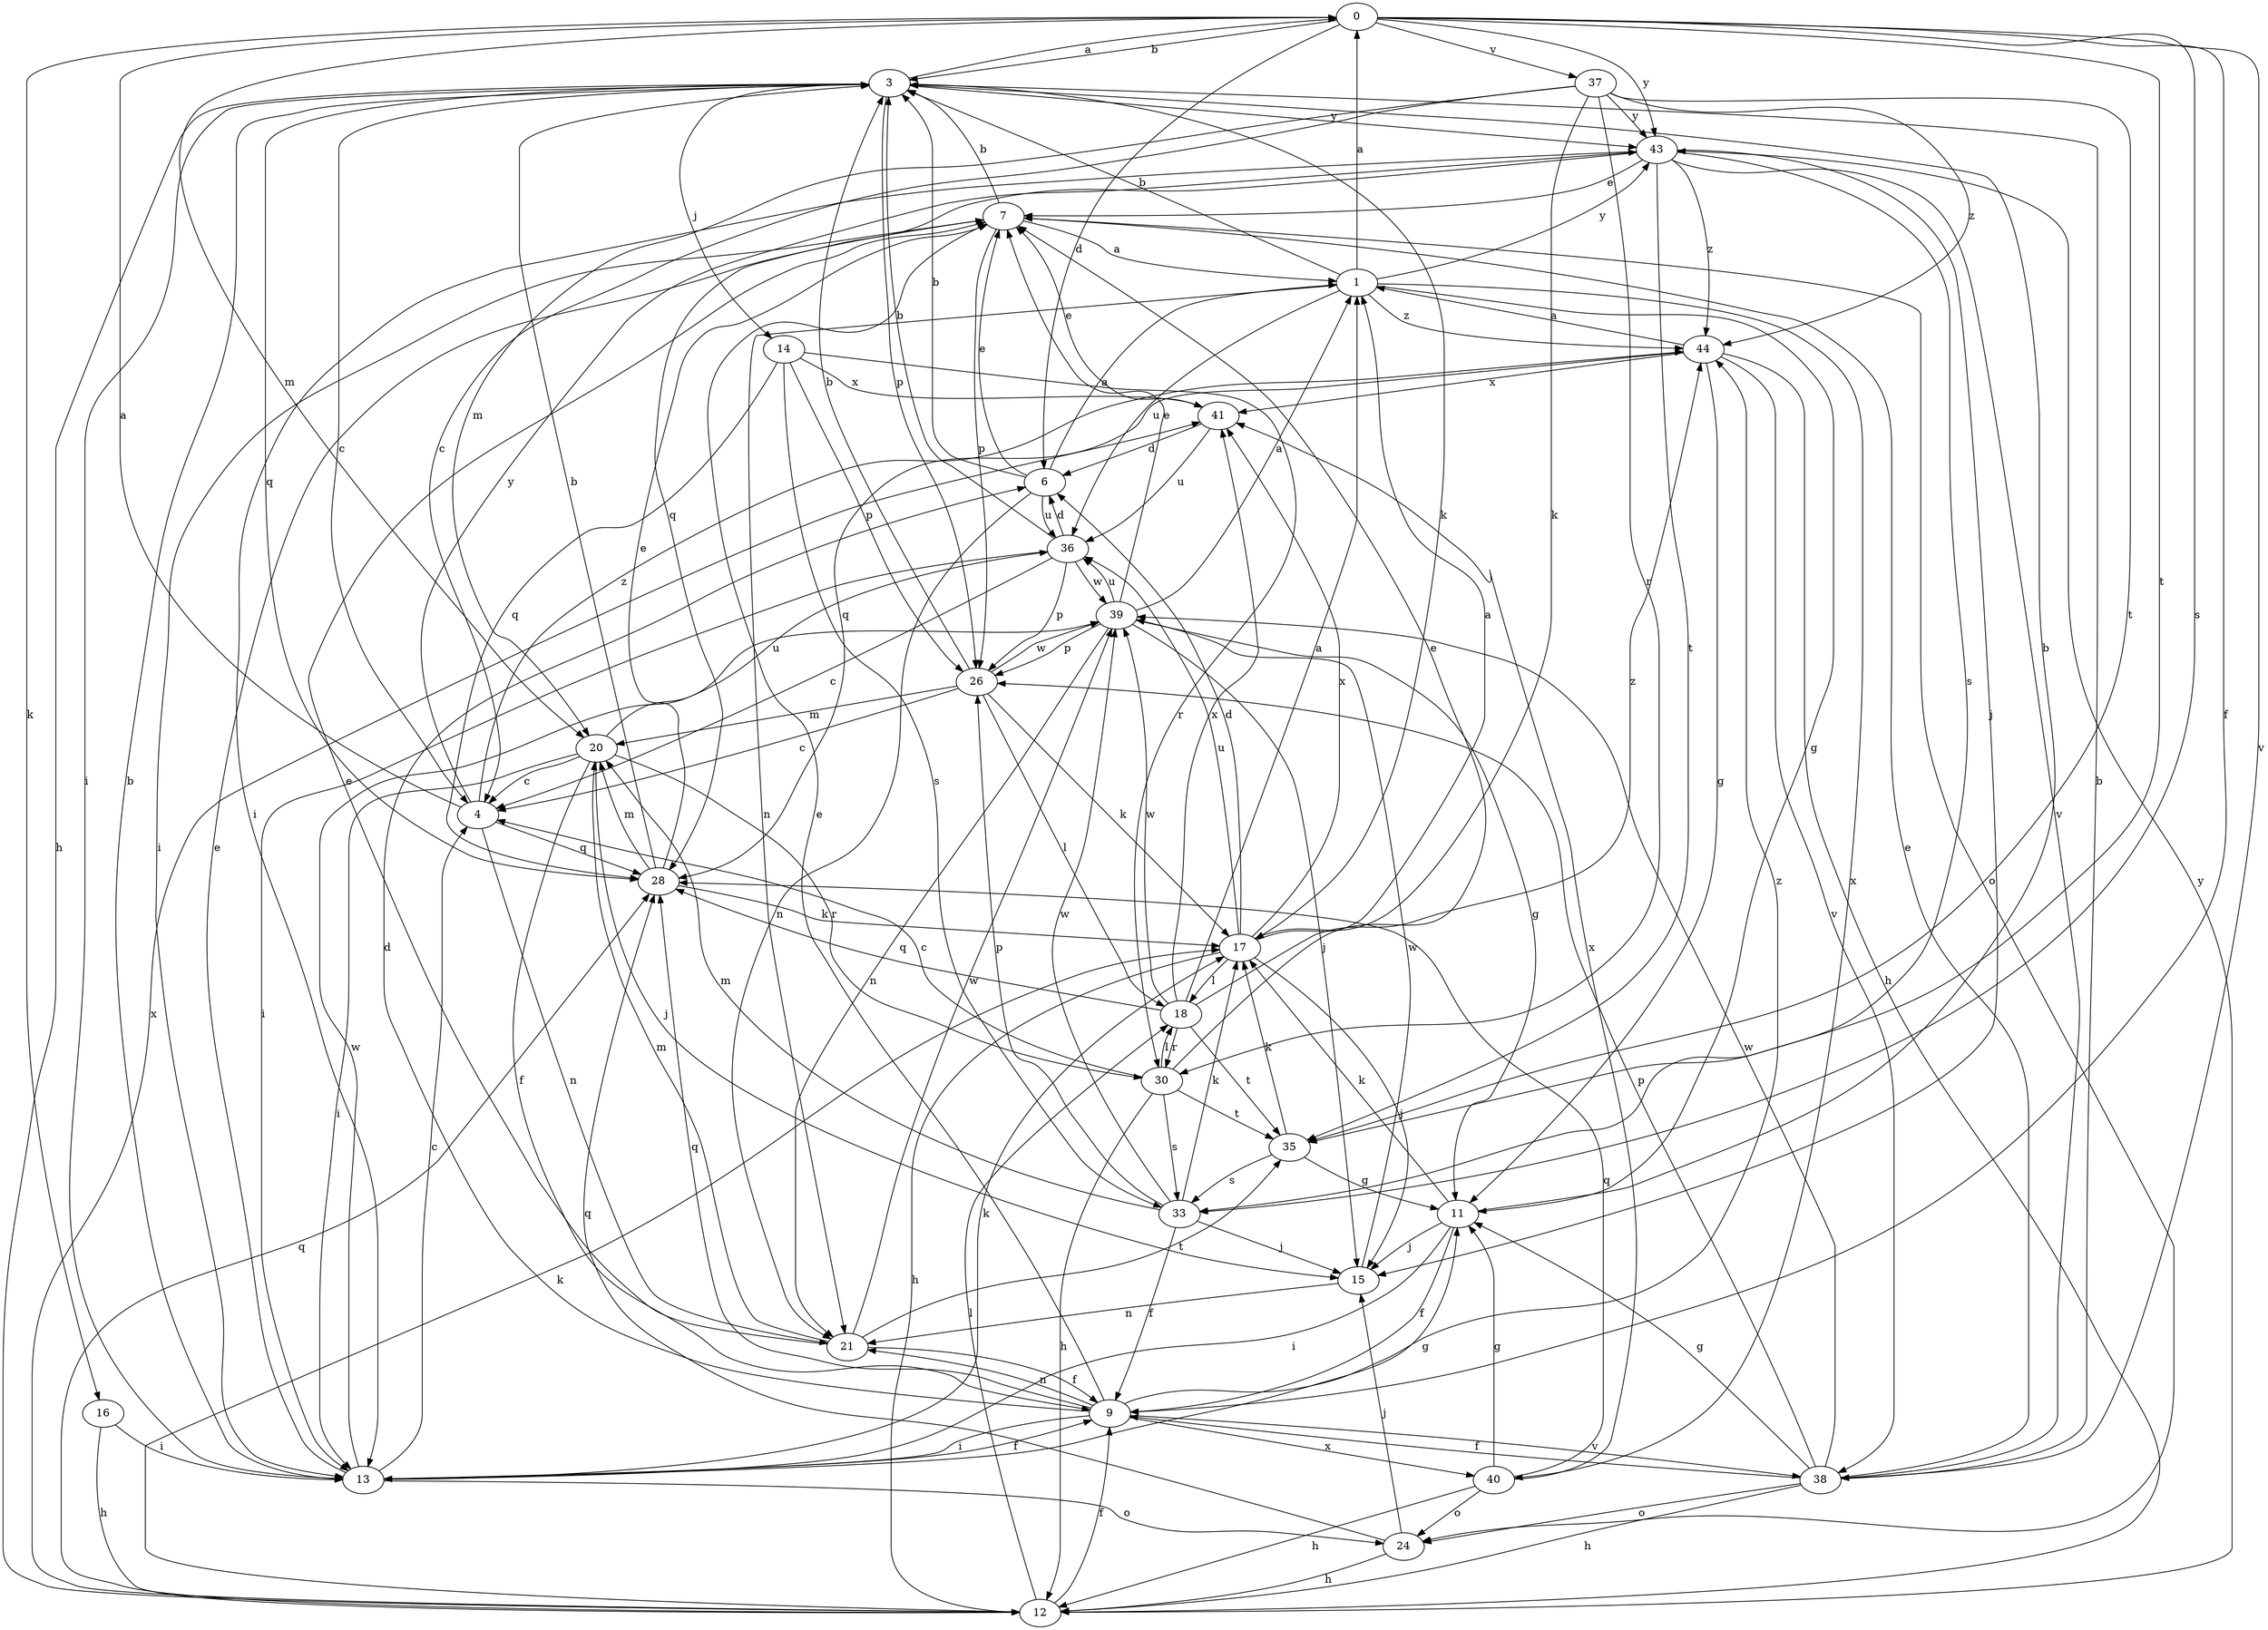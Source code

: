 strict digraph  {
0;
1;
3;
4;
6;
7;
9;
11;
12;
13;
14;
15;
16;
17;
18;
20;
21;
24;
26;
28;
30;
33;
35;
36;
37;
38;
39;
40;
41;
43;
44;
0 -> 3  [label=b];
0 -> 6  [label=d];
0 -> 9  [label=f];
0 -> 16  [label=k];
0 -> 20  [label=m];
0 -> 33  [label=s];
0 -> 35  [label=t];
0 -> 37  [label=v];
0 -> 38  [label=v];
0 -> 43  [label=y];
1 -> 0  [label=a];
1 -> 3  [label=b];
1 -> 11  [label=g];
1 -> 21  [label=n];
1 -> 36  [label=u];
1 -> 40  [label=x];
1 -> 43  [label=y];
1 -> 44  [label=z];
3 -> 0  [label=a];
3 -> 4  [label=c];
3 -> 12  [label=h];
3 -> 13  [label=i];
3 -> 14  [label=j];
3 -> 17  [label=k];
3 -> 26  [label=p];
3 -> 28  [label=q];
3 -> 43  [label=y];
4 -> 0  [label=a];
4 -> 21  [label=n];
4 -> 28  [label=q];
4 -> 43  [label=y];
4 -> 44  [label=z];
6 -> 1  [label=a];
6 -> 3  [label=b];
6 -> 7  [label=e];
6 -> 21  [label=n];
6 -> 36  [label=u];
7 -> 1  [label=a];
7 -> 3  [label=b];
7 -> 13  [label=i];
7 -> 24  [label=o];
7 -> 26  [label=p];
9 -> 6  [label=d];
9 -> 7  [label=e];
9 -> 13  [label=i];
9 -> 21  [label=n];
9 -> 28  [label=q];
9 -> 38  [label=v];
9 -> 40  [label=x];
9 -> 44  [label=z];
11 -> 3  [label=b];
11 -> 9  [label=f];
11 -> 13  [label=i];
11 -> 15  [label=j];
11 -> 17  [label=k];
12 -> 9  [label=f];
12 -> 17  [label=k];
12 -> 18  [label=l];
12 -> 28  [label=q];
12 -> 41  [label=x];
12 -> 43  [label=y];
13 -> 3  [label=b];
13 -> 4  [label=c];
13 -> 7  [label=e];
13 -> 9  [label=f];
13 -> 11  [label=g];
13 -> 17  [label=k];
13 -> 24  [label=o];
13 -> 39  [label=w];
14 -> 26  [label=p];
14 -> 28  [label=q];
14 -> 30  [label=r];
14 -> 33  [label=s];
14 -> 41  [label=x];
15 -> 21  [label=n];
15 -> 39  [label=w];
16 -> 12  [label=h];
16 -> 13  [label=i];
17 -> 1  [label=a];
17 -> 6  [label=d];
17 -> 12  [label=h];
17 -> 15  [label=j];
17 -> 18  [label=l];
17 -> 36  [label=u];
17 -> 41  [label=x];
18 -> 1  [label=a];
18 -> 28  [label=q];
18 -> 30  [label=r];
18 -> 35  [label=t];
18 -> 39  [label=w];
18 -> 41  [label=x];
18 -> 44  [label=z];
20 -> 4  [label=c];
20 -> 9  [label=f];
20 -> 13  [label=i];
20 -> 15  [label=j];
20 -> 30  [label=r];
20 -> 36  [label=u];
21 -> 7  [label=e];
21 -> 9  [label=f];
21 -> 20  [label=m];
21 -> 35  [label=t];
21 -> 39  [label=w];
24 -> 12  [label=h];
24 -> 15  [label=j];
24 -> 28  [label=q];
26 -> 3  [label=b];
26 -> 4  [label=c];
26 -> 17  [label=k];
26 -> 18  [label=l];
26 -> 20  [label=m];
26 -> 39  [label=w];
28 -> 3  [label=b];
28 -> 7  [label=e];
28 -> 17  [label=k];
28 -> 20  [label=m];
30 -> 4  [label=c];
30 -> 7  [label=e];
30 -> 12  [label=h];
30 -> 18  [label=l];
30 -> 33  [label=s];
30 -> 35  [label=t];
33 -> 9  [label=f];
33 -> 15  [label=j];
33 -> 17  [label=k];
33 -> 20  [label=m];
33 -> 26  [label=p];
33 -> 39  [label=w];
35 -> 11  [label=g];
35 -> 17  [label=k];
35 -> 33  [label=s];
36 -> 3  [label=b];
36 -> 4  [label=c];
36 -> 6  [label=d];
36 -> 13  [label=i];
36 -> 26  [label=p];
36 -> 39  [label=w];
37 -> 4  [label=c];
37 -> 17  [label=k];
37 -> 20  [label=m];
37 -> 30  [label=r];
37 -> 35  [label=t];
37 -> 43  [label=y];
37 -> 44  [label=z];
38 -> 3  [label=b];
38 -> 7  [label=e];
38 -> 9  [label=f];
38 -> 11  [label=g];
38 -> 12  [label=h];
38 -> 24  [label=o];
38 -> 26  [label=p];
38 -> 39  [label=w];
39 -> 1  [label=a];
39 -> 7  [label=e];
39 -> 11  [label=g];
39 -> 15  [label=j];
39 -> 21  [label=n];
39 -> 26  [label=p];
39 -> 36  [label=u];
40 -> 11  [label=g];
40 -> 12  [label=h];
40 -> 24  [label=o];
40 -> 28  [label=q];
40 -> 41  [label=x];
41 -> 6  [label=d];
41 -> 7  [label=e];
41 -> 36  [label=u];
43 -> 7  [label=e];
43 -> 13  [label=i];
43 -> 15  [label=j];
43 -> 28  [label=q];
43 -> 33  [label=s];
43 -> 35  [label=t];
43 -> 38  [label=v];
43 -> 44  [label=z];
44 -> 1  [label=a];
44 -> 11  [label=g];
44 -> 12  [label=h];
44 -> 28  [label=q];
44 -> 38  [label=v];
44 -> 41  [label=x];
}
